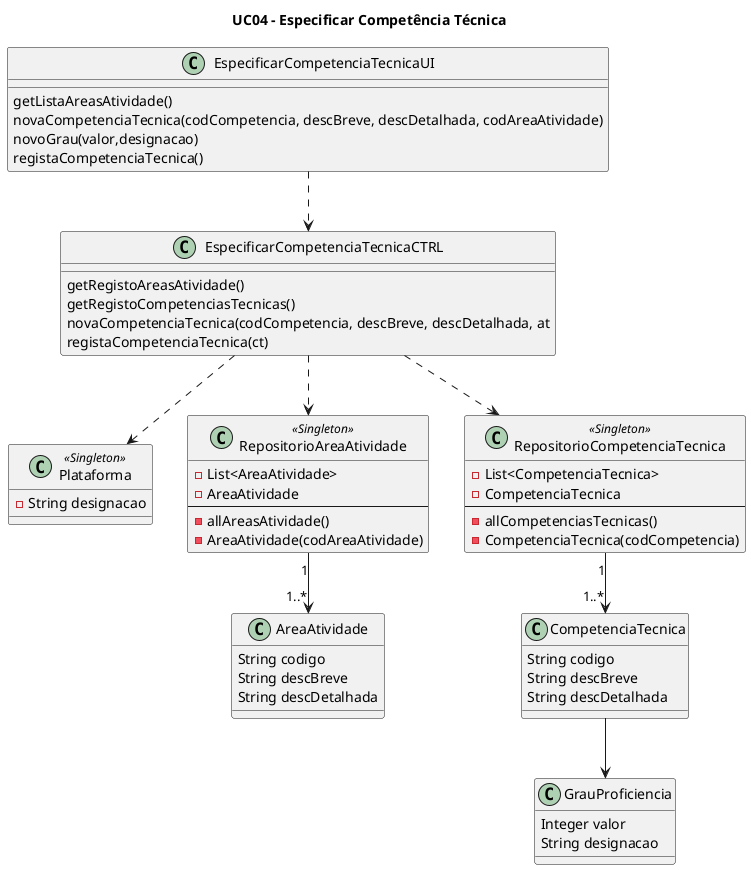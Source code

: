 @startuml
title UC04 - Especificar Competência Técnica

class Plataforma <<Singleton>> {
    -String designacao
}

class EspecificarCompetenciaTecnicaUI{
   getListaAreasAtividade()
   novaCompetenciaTecnica(codCompetencia, descBreve, descDetalhada, codAreaAtividade)
   novoGrau(valor,designacao)
   registaCompetenciaTecnica()
}

class EspecificarCompetenciaTecnicaCTRL{
   getRegistoAreasAtividade()
   getRegistoCompetenciasTecnicas()
   novaCompetenciaTecnica(codCompetencia, descBreve, descDetalhada, at
   registaCompetenciaTecnica(ct)
}

class AreaAtividade{
    String codigo
    String descBreve
    String descDetalhada
}

class CompetenciaTecnica{
    String codigo
    String descBreve
    String descDetalhada
}

class GrauProficiencia{
    Integer valor
    String designacao
}

class RepositorioAreaAtividade <<Singleton>>{
    -List<AreaAtividade>
    -AreaAtividade
    --
    -allAreasAtividade()
    -AreaAtividade(codAreaAtividade)
}

class RepositorioCompetenciaTecnica <<Singleton>>{
    -List<CompetenciaTecnica>
    -CompetenciaTecnica
    --
    -allCompetenciasTecnicas()
    -CompetenciaTecnica(codCompetencia)
}

EspecificarCompetenciaTecnicaUI ..> EspecificarCompetenciaTecnicaCTRL

EspecificarCompetenciaTecnicaCTRL ..> Plataforma

EspecificarCompetenciaTecnicaCTRL ..> RepositorioAreaAtividade

EspecificarCompetenciaTecnicaCTRL ..> RepositorioCompetenciaTecnica

RepositorioAreaAtividade "1" --> "1..*" AreaAtividade

RepositorioCompetenciaTecnica "1" --> "1..*" CompetenciaTecnica

CompetenciaTecnica --> GrauProficiencia

@enduml